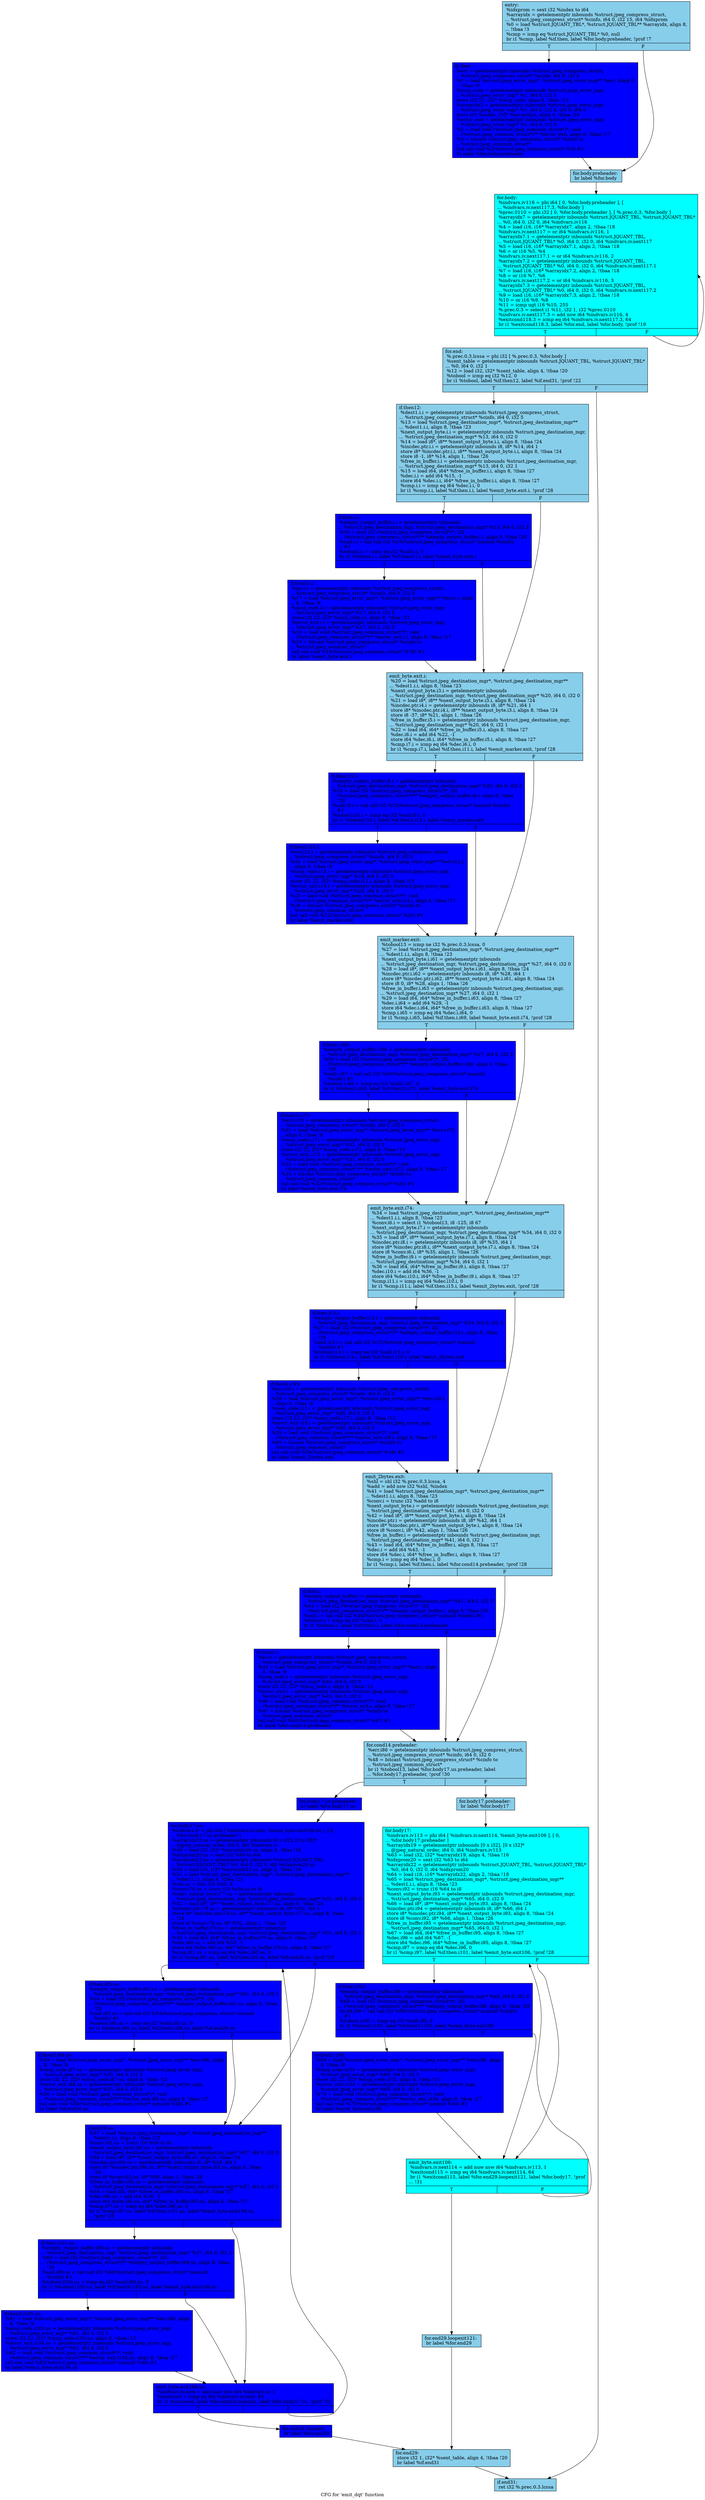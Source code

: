 digraph "CFG for 'emit_dqt' function" {
	label="CFG for 'emit_dqt' function";

	Node0x5ae9540 [shape=record, style = filled, fillcolor = skyblue, label="{entry:\l  %idxprom = sext i32 %index to i64\l  %arrayidx = getelementptr inbounds %struct.jpeg_compress_struct,\l... %struct.jpeg_compress_struct* %cinfo, i64 0, i32 15, i64 %idxprom\l  %0 = load %struct.JQUANT_TBL*, %struct.JQUANT_TBL** %arrayidx, align 8,\l... !tbaa !3\l  %cmp = icmp eq %struct.JQUANT_TBL* %0, null\l  br i1 %cmp, label %if.then, label %for.body.preheader, !prof !7\l|{<s0>T|<s1>F}}"];
	Node0x5ae9540:s0 -> Node0x5ae9790;
	Node0x5ae9540:s1 -> Node0x5ae9890;
	Node0x5ae9790 [shape=record, style = filled, fillcolor = blue, label="{if.then:                                          \l  %err = getelementptr inbounds %struct.jpeg_compress_struct,\l... %struct.jpeg_compress_struct* %cinfo, i64 0, i32 0\l  %1 = load %struct.jpeg_error_mgr*, %struct.jpeg_error_mgr** %err, align 8,\l... !tbaa !8\l  %msg_code = getelementptr inbounds %struct.jpeg_error_mgr,\l... %struct.jpeg_error_mgr* %1, i64 0, i32 5\l  store i32 51, i32* %msg_code, align 8, !tbaa !13\l  %arrayidx3 = getelementptr inbounds %struct.jpeg_error_mgr,\l... %struct.jpeg_error_mgr* %1, i64 0, i32 6, i32 0, i64 0\l  store i32 %index, i32* %arrayidx3, align 4, !tbaa !16\l  %error_exit = getelementptr inbounds %struct.jpeg_error_mgr,\l... %struct.jpeg_error_mgr* %1, i64 0, i32 0\l  %2 = load void (%struct.jpeg_common_struct*)*, void\l... (%struct.jpeg_common_struct*)** %error_exit, align 8, !tbaa !17\l  %3 = bitcast %struct.jpeg_compress_struct* %cinfo to\l... %struct.jpeg_common_struct*\l  tail call void %2(%struct.jpeg_common_struct* %3) #1\l  br label %for.body.preheader\l}"];
	Node0x5ae9790 -> Node0x5ae9890;
	Node0x5ae9890 [shape=record, style = filled, fillcolor = skyblue, label="{for.body.preheader:                               \l  br label %for.body\l}"];
	Node0x5ae9890 -> Node0x5aea370;
	Node0x5aea370 [shape=record, style = filled, fillcolor = cyan, label="{for.body:                                         \l  %indvars.iv116 = phi i64 [ 0, %for.body.preheader ], [\l... %indvars.iv.next117.3, %for.body ]\l  %prec.0110 = phi i32 [ 0, %for.body.preheader ], [ %.prec.0.3, %for.body ]\l  %arrayidx7 = getelementptr inbounds %struct.JQUANT_TBL, %struct.JQUANT_TBL*\l... %0, i64 0, i32 0, i64 %indvars.iv116\l  %4 = load i16, i16* %arrayidx7, align 2, !tbaa !18\l  %indvars.iv.next117 = or i64 %indvars.iv116, 1\l  %arrayidx7.1 = getelementptr inbounds %struct.JQUANT_TBL,\l... %struct.JQUANT_TBL* %0, i64 0, i32 0, i64 %indvars.iv.next117\l  %5 = load i16, i16* %arrayidx7.1, align 2, !tbaa !18\l  %6 = or i16 %5, %4\l  %indvars.iv.next117.1 = or i64 %indvars.iv116, 2\l  %arrayidx7.2 = getelementptr inbounds %struct.JQUANT_TBL,\l... %struct.JQUANT_TBL* %0, i64 0, i32 0, i64 %indvars.iv.next117.1\l  %7 = load i16, i16* %arrayidx7.2, align 2, !tbaa !18\l  %8 = or i16 %7, %6\l  %indvars.iv.next117.2 = or i64 %indvars.iv116, 3\l  %arrayidx7.3 = getelementptr inbounds %struct.JQUANT_TBL,\l... %struct.JQUANT_TBL* %0, i64 0, i32 0, i64 %indvars.iv.next117.2\l  %9 = load i16, i16* %arrayidx7.3, align 2, !tbaa !18\l  %10 = or i16 %9, %8\l  %11 = icmp ugt i16 %10, 255\l  %.prec.0.3 = select i1 %11, i32 1, i32 %prec.0110\l  %indvars.iv.next117.3 = add nsw i64 %indvars.iv116, 4\l  %exitcond118.3 = icmp eq i64 %indvars.iv.next117.3, 64\l  br i1 %exitcond118.3, label %for.end, label %for.body, !prof !19\l|{<s0>T|<s1>F}}"];
	Node0x5aea370:s0 -> Node0x5aeaa50;
	Node0x5aea370:s1 -> Node0x5aea370;
	Node0x5aeaa50 [shape=record, style = filled, fillcolor = skyblue, label="{for.end:                                          \l  %.prec.0.3.lcssa = phi i32 [ %.prec.0.3, %for.body ]\l  %sent_table = getelementptr inbounds %struct.JQUANT_TBL, %struct.JQUANT_TBL*\l... %0, i64 0, i32 1\l  %12 = load i32, i32* %sent_table, align 4, !tbaa !20\l  %tobool = icmp eq i32 %12, 0\l  br i1 %tobool, label %if.then12, label %if.end31, !prof !22\l|{<s0>T|<s1>F}}"];
	Node0x5aeaa50:s0 -> Node0x5aec140;
	Node0x5aeaa50:s1 -> Node0x5aec220;
	Node0x5aec140 [shape=record, style = filled, fillcolor = skyblue, label="{if.then12:                                        \l  %dest1.i.i = getelementptr inbounds %struct.jpeg_compress_struct,\l... %struct.jpeg_compress_struct* %cinfo, i64 0, i32 5\l  %13 = load %struct.jpeg_destination_mgr*, %struct.jpeg_destination_mgr**\l... %dest1.i.i, align 8, !tbaa !23\l  %next_output_byte.i.i = getelementptr inbounds %struct.jpeg_destination_mgr,\l... %struct.jpeg_destination_mgr* %13, i64 0, i32 0\l  %14 = load i8*, i8** %next_output_byte.i.i, align 8, !tbaa !24\l  %incdec.ptr.i.i = getelementptr inbounds i8, i8* %14, i64 1\l  store i8* %incdec.ptr.i.i, i8** %next_output_byte.i.i, align 8, !tbaa !24\l  store i8 -1, i8* %14, align 1, !tbaa !26\l  %free_in_buffer.i.i = getelementptr inbounds %struct.jpeg_destination_mgr,\l... %struct.jpeg_destination_mgr* %13, i64 0, i32 1\l  %15 = load i64, i64* %free_in_buffer.i.i, align 8, !tbaa !27\l  %dec.i.i = add i64 %15, -1\l  store i64 %dec.i.i, i64* %free_in_buffer.i.i, align 8, !tbaa !27\l  %cmp.i.i = icmp eq i64 %dec.i.i, 0\l  br i1 %cmp.i.i, label %if.then.i.i, label %emit_byte.exit.i, !prof !28\l|{<s0>T|<s1>F}}"];
	Node0x5aec140:s0 -> Node0x5aecbd0;
	Node0x5aec140:s1 -> Node0x5aeccb0;
	Node0x5aecbd0 [shape=record, style = filled, fillcolor = blue, label="{if.then.i.i:                                      \l  %empty_output_buffer.i.i = getelementptr inbounds\l... %struct.jpeg_destination_mgr, %struct.jpeg_destination_mgr* %13, i64 0, i32 3\l  %16 = load i32 (%struct.jpeg_compress_struct*)*, i32\l... (%struct.jpeg_compress_struct*)** %empty_output_buffer.i.i, align 8, !tbaa !29\l  %call.i.i = tail call i32 %16(%struct.jpeg_compress_struct* nonnull %cinfo)\l... #1\l  %tobool.i.i = icmp eq i32 %call.i.i, 0\l  br i1 %tobool.i.i, label %if.then3.i.i, label %emit_byte.exit.i\l|{<s0>T|<s1>F}}"];
	Node0x5aecbd0:s0 -> Node0x5aed160;
	Node0x5aecbd0:s1 -> Node0x5aeccb0;
	Node0x5aed160 [shape=record, style = filled, fillcolor = blue, label="{if.then3.i.i:                                     \l  %err.i.i = getelementptr inbounds %struct.jpeg_compress_struct,\l... %struct.jpeg_compress_struct* %cinfo, i64 0, i32 0\l  %17 = load %struct.jpeg_error_mgr*, %struct.jpeg_error_mgr** %err.i.i, align\l... 8, !tbaa !8\l  %msg_code.i.i = getelementptr inbounds %struct.jpeg_error_mgr,\l... %struct.jpeg_error_mgr* %17, i64 0, i32 5\l  store i32 22, i32* %msg_code.i.i, align 8, !tbaa !13\l  %error_exit.i.i = getelementptr inbounds %struct.jpeg_error_mgr,\l... %struct.jpeg_error_mgr* %17, i64 0, i32 0\l  %18 = load void (%struct.jpeg_common_struct*)*, void\l... (%struct.jpeg_common_struct*)** %error_exit.i.i, align 8, !tbaa !17\l  %19 = bitcast %struct.jpeg_compress_struct* %cinfo to\l... %struct.jpeg_common_struct*\l  tail call void %18(%struct.jpeg_common_struct* %19) #1\l  br label %emit_byte.exit.i\l}"];
	Node0x5aed160 -> Node0x5aeccb0;
	Node0x5aeccb0 [shape=record, style = filled, fillcolor = skyblue, label="{emit_byte.exit.i:                                 \l  %20 = load %struct.jpeg_destination_mgr*, %struct.jpeg_destination_mgr**\l... %dest1.i.i, align 8, !tbaa !23\l  %next_output_byte.i3.i = getelementptr inbounds\l... %struct.jpeg_destination_mgr, %struct.jpeg_destination_mgr* %20, i64 0, i32 0\l  %21 = load i8*, i8** %next_output_byte.i3.i, align 8, !tbaa !24\l  %incdec.ptr.i4.i = getelementptr inbounds i8, i8* %21, i64 1\l  store i8* %incdec.ptr.i4.i, i8** %next_output_byte.i3.i, align 8, !tbaa !24\l  store i8 -37, i8* %21, align 1, !tbaa !26\l  %free_in_buffer.i5.i = getelementptr inbounds %struct.jpeg_destination_mgr,\l... %struct.jpeg_destination_mgr* %20, i64 0, i32 1\l  %22 = load i64, i64* %free_in_buffer.i5.i, align 8, !tbaa !27\l  %dec.i6.i = add i64 %22, -1\l  store i64 %dec.i6.i, i64* %free_in_buffer.i5.i, align 8, !tbaa !27\l  %cmp.i7.i = icmp eq i64 %dec.i6.i, 0\l  br i1 %cmp.i7.i, label %if.then.i11.i, label %emit_marker.exit, !prof !28\l|{<s0>T|<s1>F}}"];
	Node0x5aeccb0:s0 -> Node0x5aebdb0;
	Node0x5aeccb0:s1 -> Node0x5aee250;
	Node0x5aebdb0 [shape=record, style = filled, fillcolor = blue, label="{if.then.i11.i:                                    \l  %empty_output_buffer.i8.i = getelementptr inbounds\l... %struct.jpeg_destination_mgr, %struct.jpeg_destination_mgr* %20, i64 0, i32 3\l  %23 = load i32 (%struct.jpeg_compress_struct*)*, i32\l... (%struct.jpeg_compress_struct*)** %empty_output_buffer.i8.i, align 8, !tbaa\l... !29\l  %call.i9.i = tail call i32 %23(%struct.jpeg_compress_struct* nonnull %cinfo)\l... #1\l  %tobool.i10.i = icmp eq i32 %call.i9.i, 0\l  br i1 %tobool.i10.i, label %if.then3.i15.i, label %emit_marker.exit\l|{<s0>T|<s1>F}}"];
	Node0x5aebdb0:s0 -> Node0x5aee620;
	Node0x5aebdb0:s1 -> Node0x5aee250;
	Node0x5aee620 [shape=record, style = filled, fillcolor = blue, label="{if.then3.i15.i:                                   \l  %err.i12.i = getelementptr inbounds %struct.jpeg_compress_struct,\l... %struct.jpeg_compress_struct* %cinfo, i64 0, i32 0\l  %24 = load %struct.jpeg_error_mgr*, %struct.jpeg_error_mgr** %err.i12.i,\l... align 8, !tbaa !8\l  %msg_code.i13.i = getelementptr inbounds %struct.jpeg_error_mgr,\l... %struct.jpeg_error_mgr* %24, i64 0, i32 5\l  store i32 22, i32* %msg_code.i13.i, align 8, !tbaa !13\l  %error_exit.i14.i = getelementptr inbounds %struct.jpeg_error_mgr,\l... %struct.jpeg_error_mgr* %24, i64 0, i32 0\l  %25 = load void (%struct.jpeg_common_struct*)*, void\l... (%struct.jpeg_common_struct*)** %error_exit.i14.i, align 8, !tbaa !17\l  %26 = bitcast %struct.jpeg_compress_struct* %cinfo to\l... %struct.jpeg_common_struct*\l  tail call void %25(%struct.jpeg_common_struct* %26) #1\l  br label %emit_marker.exit\l}"];
	Node0x5aee620 -> Node0x5aee250;
	Node0x5aee250 [shape=record, style = filled, fillcolor = skyblue, label="{emit_marker.exit:                                 \l  %tobool13 = icmp ne i32 %.prec.0.3.lcssa, 0\l  %27 = load %struct.jpeg_destination_mgr*, %struct.jpeg_destination_mgr**\l... %dest1.i.i, align 8, !tbaa !23\l  %next_output_byte.i.i61 = getelementptr inbounds\l... %struct.jpeg_destination_mgr, %struct.jpeg_destination_mgr* %27, i64 0, i32 0\l  %28 = load i8*, i8** %next_output_byte.i.i61, align 8, !tbaa !24\l  %incdec.ptr.i.i62 = getelementptr inbounds i8, i8* %28, i64 1\l  store i8* %incdec.ptr.i.i62, i8** %next_output_byte.i.i61, align 8, !tbaa !24\l  store i8 0, i8* %28, align 1, !tbaa !26\l  %free_in_buffer.i.i63 = getelementptr inbounds %struct.jpeg_destination_mgr,\l... %struct.jpeg_destination_mgr* %27, i64 0, i32 1\l  %29 = load i64, i64* %free_in_buffer.i.i63, align 8, !tbaa !27\l  %dec.i.i64 = add i64 %29, -1\l  store i64 %dec.i.i64, i64* %free_in_buffer.i.i63, align 8, !tbaa !27\l  %cmp.i.i65 = icmp eq i64 %dec.i.i64, 0\l  br i1 %cmp.i.i65, label %if.then.i.i69, label %emit_byte.exit.i74, !prof !28\l|{<s0>T|<s1>F}}"];
	Node0x5aee250:s0 -> Node0x5b0b890;
	Node0x5aee250:s1 -> Node0x5b0b9a0;
	Node0x5b0b890 [shape=record, style = filled, fillcolor = blue, label="{if.then.i.i69:                                    \l  %empty_output_buffer.i.i66 = getelementptr inbounds\l... %struct.jpeg_destination_mgr, %struct.jpeg_destination_mgr* %27, i64 0, i32 3\l  %30 = load i32 (%struct.jpeg_compress_struct*)*, i32\l... (%struct.jpeg_compress_struct*)** %empty_output_buffer.i.i66, align 8, !tbaa\l... !29\l  %call.i.i67 = tail call i32 %30(%struct.jpeg_compress_struct* nonnull\l... %cinfo) #1\l  %tobool.i.i68 = icmp eq i32 %call.i.i67, 0\l  br i1 %tobool.i.i68, label %if.then3.i.i73, label %emit_byte.exit.i74\l|{<s0>T|<s1>F}}"];
	Node0x5b0b890:s0 -> Node0x5b0bd70;
	Node0x5b0b890:s1 -> Node0x5b0b9a0;
	Node0x5b0bd70 [shape=record, style = filled, fillcolor = blue, label="{if.then3.i.i73:                                   \l  %err.i.i70 = getelementptr inbounds %struct.jpeg_compress_struct,\l... %struct.jpeg_compress_struct* %cinfo, i64 0, i32 0\l  %31 = load %struct.jpeg_error_mgr*, %struct.jpeg_error_mgr** %err.i.i70,\l... align 8, !tbaa !8\l  %msg_code.i.i71 = getelementptr inbounds %struct.jpeg_error_mgr,\l... %struct.jpeg_error_mgr* %31, i64 0, i32 5\l  store i32 22, i32* %msg_code.i.i71, align 8, !tbaa !13\l  %error_exit.i.i72 = getelementptr inbounds %struct.jpeg_error_mgr,\l... %struct.jpeg_error_mgr* %31, i64 0, i32 0\l  %32 = load void (%struct.jpeg_common_struct*)*, void\l... (%struct.jpeg_common_struct*)** %error_exit.i.i72, align 8, !tbaa !17\l  %33 = bitcast %struct.jpeg_compress_struct* %cinfo to\l... %struct.jpeg_common_struct*\l  tail call void %32(%struct.jpeg_common_struct* %33) #1\l  br label %emit_byte.exit.i74\l}"];
	Node0x5b0bd70 -> Node0x5b0b9a0;
	Node0x5b0b9a0 [shape=record, style = filled, fillcolor = skyblue, label="{emit_byte.exit.i74:                               \l  %34 = load %struct.jpeg_destination_mgr*, %struct.jpeg_destination_mgr**\l... %dest1.i.i, align 8, !tbaa !23\l  %conv.i6.i = select i1 %tobool13, i8 -125, i8 67\l  %next_output_byte.i7.i = getelementptr inbounds\l... %struct.jpeg_destination_mgr, %struct.jpeg_destination_mgr* %34, i64 0, i32 0\l  %35 = load i8*, i8** %next_output_byte.i7.i, align 8, !tbaa !24\l  %incdec.ptr.i8.i = getelementptr inbounds i8, i8* %35, i64 1\l  store i8* %incdec.ptr.i8.i, i8** %next_output_byte.i7.i, align 8, !tbaa !24\l  store i8 %conv.i6.i, i8* %35, align 1, !tbaa !26\l  %free_in_buffer.i9.i = getelementptr inbounds %struct.jpeg_destination_mgr,\l... %struct.jpeg_destination_mgr* %34, i64 0, i32 1\l  %36 = load i64, i64* %free_in_buffer.i9.i, align 8, !tbaa !27\l  %dec.i10.i = add i64 %36, -1\l  store i64 %dec.i10.i, i64* %free_in_buffer.i9.i, align 8, !tbaa !27\l  %cmp.i11.i = icmp eq i64 %dec.i10.i, 0\l  br i1 %cmp.i11.i, label %if.then.i15.i, label %emit_2bytes.exit, !prof !28\l|{<s0>T|<s1>F}}"];
	Node0x5b0b9a0:s0 -> Node0x5af0770;
	Node0x5b0b9a0:s1 -> Node0x5af0880;
	Node0x5af0770 [shape=record, style = filled, fillcolor = blue, label="{if.then.i15.i:                                    \l  %empty_output_buffer.i12.i = getelementptr inbounds\l... %struct.jpeg_destination_mgr, %struct.jpeg_destination_mgr* %34, i64 0, i32 3\l  %37 = load i32 (%struct.jpeg_compress_struct*)*, i32\l... (%struct.jpeg_compress_struct*)** %empty_output_buffer.i12.i, align 8, !tbaa\l... !29\l  %call.i13.i = tail call i32 %37(%struct.jpeg_compress_struct* nonnull\l... %cinfo) #1\l  %tobool.i14.i = icmp eq i32 %call.i13.i, 0\l  br i1 %tobool.i14.i, label %if.then3.i19.i, label %emit_2bytes.exit\l|{<s0>T|<s1>F}}"];
	Node0x5af0770:s0 -> Node0x5af0c30;
	Node0x5af0770:s1 -> Node0x5af0880;
	Node0x5af0c30 [shape=record, style = filled, fillcolor = blue, label="{if.then3.i19.i:                                   \l  %err.i16.i = getelementptr inbounds %struct.jpeg_compress_struct,\l... %struct.jpeg_compress_struct* %cinfo, i64 0, i32 0\l  %38 = load %struct.jpeg_error_mgr*, %struct.jpeg_error_mgr** %err.i16.i,\l... align 8, !tbaa !8\l  %msg_code.i17.i = getelementptr inbounds %struct.jpeg_error_mgr,\l... %struct.jpeg_error_mgr* %38, i64 0, i32 5\l  store i32 22, i32* %msg_code.i17.i, align 8, !tbaa !13\l  %error_exit.i18.i = getelementptr inbounds %struct.jpeg_error_mgr,\l... %struct.jpeg_error_mgr* %38, i64 0, i32 0\l  %39 = load void (%struct.jpeg_common_struct*)*, void\l... (%struct.jpeg_common_struct*)** %error_exit.i18.i, align 8, !tbaa !17\l  %40 = bitcast %struct.jpeg_compress_struct* %cinfo to\l... %struct.jpeg_common_struct*\l  tail call void %39(%struct.jpeg_common_struct* %40) #1\l  br label %emit_2bytes.exit\l}"];
	Node0x5af0c30 -> Node0x5af0880;
	Node0x5af0880 [shape=record, style = filled, fillcolor = skyblue, label="{emit_2bytes.exit:                                 \l  %shl = shl i32 %.prec.0.3.lcssa, 4\l  %add = add nsw i32 %shl, %index\l  %41 = load %struct.jpeg_destination_mgr*, %struct.jpeg_destination_mgr**\l... %dest1.i.i, align 8, !tbaa !23\l  %conv.i = trunc i32 %add to i8\l  %next_output_byte.i = getelementptr inbounds %struct.jpeg_destination_mgr,\l... %struct.jpeg_destination_mgr* %41, i64 0, i32 0\l  %42 = load i8*, i8** %next_output_byte.i, align 8, !tbaa !24\l  %incdec.ptr.i = getelementptr inbounds i8, i8* %42, i64 1\l  store i8* %incdec.ptr.i, i8** %next_output_byte.i, align 8, !tbaa !24\l  store i8 %conv.i, i8* %42, align 1, !tbaa !26\l  %free_in_buffer.i = getelementptr inbounds %struct.jpeg_destination_mgr,\l... %struct.jpeg_destination_mgr* %41, i64 0, i32 1\l  %43 = load i64, i64* %free_in_buffer.i, align 8, !tbaa !27\l  %dec.i = add i64 %43, -1\l  store i64 %dec.i, i64* %free_in_buffer.i, align 8, !tbaa !27\l  %cmp.i = icmp eq i64 %dec.i, 0\l  br i1 %cmp.i, label %if.then.i, label %for.cond14.preheader, !prof !28\l|{<s0>T|<s1>F}}"];
	Node0x5af0880:s0 -> Node0x5aedd20;
	Node0x5af0880:s1 -> Node0x5aede00;
	Node0x5aedd20 [shape=record, style = filled, fillcolor = blue, label="{if.then.i:                                        \l  %empty_output_buffer.i = getelementptr inbounds\l... %struct.jpeg_destination_mgr, %struct.jpeg_destination_mgr* %41, i64 0, i32 3\l  %44 = load i32 (%struct.jpeg_compress_struct*)*, i32\l... (%struct.jpeg_compress_struct*)** %empty_output_buffer.i, align 8, !tbaa !29\l  %call.i = tail call i32 %44(%struct.jpeg_compress_struct* nonnull %cinfo) #1\l  %tobool.i = icmp eq i32 %call.i, 0\l  br i1 %tobool.i, label %if.then3.i, label %for.cond14.preheader\l|{<s0>T|<s1>F}}"];
	Node0x5aedd20:s0 -> Node0x5aee1d0;
	Node0x5aedd20:s1 -> Node0x5aede00;
	Node0x5aee1d0 [shape=record, style = filled, fillcolor = blue, label="{if.then3.i:                                       \l  %err.i = getelementptr inbounds %struct.jpeg_compress_struct,\l... %struct.jpeg_compress_struct* %cinfo, i64 0, i32 0\l  %45 = load %struct.jpeg_error_mgr*, %struct.jpeg_error_mgr** %err.i, align\l... 8, !tbaa !8\l  %msg_code.i = getelementptr inbounds %struct.jpeg_error_mgr,\l... %struct.jpeg_error_mgr* %45, i64 0, i32 5\l  store i32 22, i32* %msg_code.i, align 8, !tbaa !13\l  %error_exit.i = getelementptr inbounds %struct.jpeg_error_mgr,\l... %struct.jpeg_error_mgr* %45, i64 0, i32 0\l  %46 = load void (%struct.jpeg_common_struct*)*, void\l... (%struct.jpeg_common_struct*)** %error_exit.i, align 8, !tbaa !17\l  %47 = bitcast %struct.jpeg_compress_struct* %cinfo to\l... %struct.jpeg_common_struct*\l  tail call void %46(%struct.jpeg_common_struct* %47) #1\l  br label %for.cond14.preheader\l}"];
	Node0x5aee1d0 -> Node0x5aede00;
	Node0x5aede00 [shape=record, style = filled, fillcolor = skyblue, label="{for.cond14.preheader:                             \l  %err.i86 = getelementptr inbounds %struct.jpeg_compress_struct,\l... %struct.jpeg_compress_struct* %cinfo, i64 0, i32 0\l  %48 = bitcast %struct.jpeg_compress_struct* %cinfo to\l... %struct.jpeg_common_struct*\l  br i1 %tobool13, label %for.body17.us.preheader, label\l... %for.body17.preheader, !prof !30\l|{<s0>T|<s1>F}}"];
	Node0x5aede00:s0 -> Node0x5b2c5f0;
	Node0x5aede00:s1 -> Node0x5b2c6d0;
	Node0x5b2c6d0 [shape=record, style = filled, fillcolor = skyblue, label="{for.body17.preheader:                             \l  br label %for.body17\l}"];
	Node0x5b2c6d0 -> Node0x5b2c990;
	Node0x5b2c5f0 [shape=record, style = filled, fillcolor = blue, label="{for.body17.us.preheader:                          \l  br label %for.body17.us\l}"];
	Node0x5b2c5f0 -> Node0x5b2ca40;
	Node0x5b2ca40 [shape=record, style = filled, fillcolor = blue, label="{for.body17.us:                                    \l  %indvars.iv = phi i64 [ %indvars.iv.next, %emit_byte.exit106.us ], [ 0,\l... %for.body17.us.preheader ]\l  %arrayidx19.us = getelementptr inbounds [0 x i32], [0 x i32]*\l... @jpeg_natural_order, i64 0, i64 %indvars.iv\l  %49 = load i32, i32* %arrayidx19.us, align 4, !tbaa !16\l  %idxprom20.us = sext i32 %49 to i64\l  %arrayidx22.us = getelementptr inbounds %struct.JQUANT_TBL,\l... %struct.JQUANT_TBL* %0, i64 0, i32 0, i64 %idxprom20.us\l  %50 = load i16, i16* %arrayidx22.us, align 2, !tbaa !18\l  %51 = load %struct.jpeg_destination_mgr*, %struct.jpeg_destination_mgr**\l... %dest1.i.i, align 8, !tbaa !23\l  %shr.us = lshr i16 %50, 8\l  %conv.i76.us = trunc i16 %shr.us to i8\l  %next_output_byte.i77.us = getelementptr inbounds\l... %struct.jpeg_destination_mgr, %struct.jpeg_destination_mgr* %51, i64 0, i32 0\l  %52 = load i8*, i8** %next_output_byte.i77.us, align 8, !tbaa !24\l  %incdec.ptr.i78.us = getelementptr inbounds i8, i8* %52, i64 1\l  store i8* %incdec.ptr.i78.us, i8** %next_output_byte.i77.us, align 8, !tbaa\l... !24\l  store i8 %conv.i76.us, i8* %52, align 1, !tbaa !26\l  %free_in_buffer.i79.us = getelementptr inbounds\l... %struct.jpeg_destination_mgr, %struct.jpeg_destination_mgr* %51, i64 0, i32 1\l  %53 = load i64, i64* %free_in_buffer.i79.us, align 8, !tbaa !27\l  %dec.i80.us = add i64 %53, -1\l  store i64 %dec.i80.us, i64* %free_in_buffer.i79.us, align 8, !tbaa !27\l  %cmp.i81.us = icmp eq i64 %dec.i80.us, 0\l  br i1 %cmp.i81.us, label %if.then.i85.us, label %if.end26.us, !prof !28\l|{<s0>T|<s1>F}}"];
	Node0x5b2ca40:s0 -> Node0x5b2dde0;
	Node0x5b2ca40:s1 -> Node0x5b2dec0;
	Node0x5b2dde0 [shape=record, style = filled, fillcolor = blue, label="{if.then.i85.us:                                   \l  %empty_output_buffer.i82.us = getelementptr inbounds\l... %struct.jpeg_destination_mgr, %struct.jpeg_destination_mgr* %51, i64 0, i32 3\l  %54 = load i32 (%struct.jpeg_compress_struct*)*, i32\l... (%struct.jpeg_compress_struct*)** %empty_output_buffer.i82.us, align 8, !tbaa\l... !29\l  %call.i83.us = tail call i32 %54(%struct.jpeg_compress_struct* nonnull\l... %cinfo) #1\l  %tobool.i84.us = icmp eq i32 %call.i83.us, 0\l  br i1 %tobool.i84.us, label %if.then3.i89.us, label %if.end26.us\l|{<s0>T|<s1>F}}"];
	Node0x5b2dde0:s0 -> Node0x5b2e310;
	Node0x5b2dde0:s1 -> Node0x5b2dec0;
	Node0x5b2e310 [shape=record, style = filled, fillcolor = blue, label="{if.then3.i89.us:                                  \l  %55 = load %struct.jpeg_error_mgr*, %struct.jpeg_error_mgr** %err.i86, align\l... 8, !tbaa !8\l  %msg_code.i87.us = getelementptr inbounds %struct.jpeg_error_mgr,\l... %struct.jpeg_error_mgr* %55, i64 0, i32 5\l  store i32 22, i32* %msg_code.i87.us, align 8, !tbaa !13\l  %error_exit.i88.us = getelementptr inbounds %struct.jpeg_error_mgr,\l... %struct.jpeg_error_mgr* %55, i64 0, i32 0\l  %56 = load void (%struct.jpeg_common_struct*)*, void\l... (%struct.jpeg_common_struct*)** %error_exit.i88.us, align 8, !tbaa !17\l  tail call void %56(%struct.jpeg_common_struct* nonnull %48) #1\l  br label %if.end26.us\l}"];
	Node0x5b2e310 -> Node0x5b2dec0;
	Node0x5b2dec0 [shape=record, style = filled, fillcolor = blue, label="{if.end26.us:                                      \l  %57 = load %struct.jpeg_destination_mgr*, %struct.jpeg_destination_mgr**\l... %dest1.i.i, align 8, !tbaa !23\l  %conv.i92.us = trunc i16 %50 to i8\l  %next_output_byte.i93.us = getelementptr inbounds\l... %struct.jpeg_destination_mgr, %struct.jpeg_destination_mgr* %57, i64 0, i32 0\l  %58 = load i8*, i8** %next_output_byte.i93.us, align 8, !tbaa !24\l  %incdec.ptr.i94.us = getelementptr inbounds i8, i8* %58, i64 1\l  store i8* %incdec.ptr.i94.us, i8** %next_output_byte.i93.us, align 8, !tbaa\l... !24\l  store i8 %conv.i92.us, i8* %58, align 1, !tbaa !26\l  %free_in_buffer.i95.us = getelementptr inbounds\l... %struct.jpeg_destination_mgr, %struct.jpeg_destination_mgr* %57, i64 0, i32 1\l  %59 = load i64, i64* %free_in_buffer.i95.us, align 8, !tbaa !27\l  %dec.i96.us = add i64 %59, -1\l  store i64 %dec.i96.us, i64* %free_in_buffer.i95.us, align 8, !tbaa !27\l  %cmp.i97.us = icmp eq i64 %dec.i96.us, 0\l  br i1 %cmp.i97.us, label %if.then.i101.us, label %emit_byte.exit106.us,\l... !prof !28\l|{<s0>T|<s1>F}}"];
	Node0x5b2dec0:s0 -> Node0x5b2eef0;
	Node0x5b2dec0:s1 -> Node0x5b2cb90;
	Node0x5b2eef0 [shape=record, style = filled, fillcolor = blue, label="{if.then.i101.us:                                  \l  %empty_output_buffer.i98.us = getelementptr inbounds\l... %struct.jpeg_destination_mgr, %struct.jpeg_destination_mgr* %57, i64 0, i32 3\l  %60 = load i32 (%struct.jpeg_compress_struct*)*, i32\l... (%struct.jpeg_compress_struct*)** %empty_output_buffer.i98.us, align 8, !tbaa\l... !29\l  %call.i99.us = tail call i32 %60(%struct.jpeg_compress_struct* nonnull\l... %cinfo) #1\l  %tobool.i100.us = icmp eq i32 %call.i99.us, 0\l  br i1 %tobool.i100.us, label %if.then3.i105.us, label %emit_byte.exit106.us\l|{<s0>T|<s1>F}}"];
	Node0x5b2eef0:s0 -> Node0x5b2f350;
	Node0x5b2eef0:s1 -> Node0x5b2cb90;
	Node0x5b2f350 [shape=record, style = filled, fillcolor = blue, label="{if.then3.i105.us:                                 \l  %61 = load %struct.jpeg_error_mgr*, %struct.jpeg_error_mgr** %err.i86, align\l... 8, !tbaa !8\l  %msg_code.i103.us = getelementptr inbounds %struct.jpeg_error_mgr,\l... %struct.jpeg_error_mgr* %61, i64 0, i32 5\l  store i32 22, i32* %msg_code.i103.us, align 8, !tbaa !13\l  %error_exit.i104.us = getelementptr inbounds %struct.jpeg_error_mgr,\l... %struct.jpeg_error_mgr* %61, i64 0, i32 0\l  %62 = load void (%struct.jpeg_common_struct*)*, void\l... (%struct.jpeg_common_struct*)** %error_exit.i104.us, align 8, !tbaa !17\l  tail call void %62(%struct.jpeg_common_struct* nonnull %48) #1\l  br label %emit_byte.exit106.us\l}"];
	Node0x5b2f350 -> Node0x5b2cb90;
	Node0x5b2cb90 [shape=record, style = filled, fillcolor = blue, label="{emit_byte.exit106.us:                             \l  %indvars.iv.next = add nuw nsw i64 %indvars.iv, 1\l  %exitcond = icmp eq i64 %indvars.iv.next, 64\l  br i1 %exitcond, label %for.end29.loopexit, label %for.body17.us, !prof !31\l|{<s0>T|<s1>F}}"];
	Node0x5b2cb90:s0 -> Node0x5b2f9d0;
	Node0x5b2cb90:s1 -> Node0x5b2ca40;
	Node0x5b2c990 [shape=record, style = filled, fillcolor = cyan, label="{for.body17:                                       \l  %indvars.iv113 = phi i64 [ %indvars.iv.next114, %emit_byte.exit106 ], [ 0,\l... %for.body17.preheader ]\l  %arrayidx19 = getelementptr inbounds [0 x i32], [0 x i32]*\l... @jpeg_natural_order, i64 0, i64 %indvars.iv113\l  %63 = load i32, i32* %arrayidx19, align 4, !tbaa !16\l  %idxprom20 = sext i32 %63 to i64\l  %arrayidx22 = getelementptr inbounds %struct.JQUANT_TBL, %struct.JQUANT_TBL*\l... %0, i64 0, i32 0, i64 %idxprom20\l  %64 = load i16, i16* %arrayidx22, align 2, !tbaa !18\l  %65 = load %struct.jpeg_destination_mgr*, %struct.jpeg_destination_mgr**\l... %dest1.i.i, align 8, !tbaa !23\l  %conv.i92 = trunc i16 %64 to i8\l  %next_output_byte.i93 = getelementptr inbounds %struct.jpeg_destination_mgr,\l... %struct.jpeg_destination_mgr* %65, i64 0, i32 0\l  %66 = load i8*, i8** %next_output_byte.i93, align 8, !tbaa !24\l  %incdec.ptr.i94 = getelementptr inbounds i8, i8* %66, i64 1\l  store i8* %incdec.ptr.i94, i8** %next_output_byte.i93, align 8, !tbaa !24\l  store i8 %conv.i92, i8* %66, align 1, !tbaa !26\l  %free_in_buffer.i95 = getelementptr inbounds %struct.jpeg_destination_mgr,\l... %struct.jpeg_destination_mgr* %65, i64 0, i32 1\l  %67 = load i64, i64* %free_in_buffer.i95, align 8, !tbaa !27\l  %dec.i96 = add i64 %67, -1\l  store i64 %dec.i96, i64* %free_in_buffer.i95, align 8, !tbaa !27\l  %cmp.i97 = icmp eq i64 %dec.i96, 0\l  br i1 %cmp.i97, label %if.then.i101, label %emit_byte.exit106, !prof !28\l|{<s0>T|<s1>F}}"];
	Node0x5b2c990:s0 -> Node0x5b309a0;
	Node0x5b2c990:s1 -> Node0x5b2fc10;
	Node0x5b309a0 [shape=record, style = filled, fillcolor = blue, label="{if.then.i101:                                     \l  %empty_output_buffer.i98 = getelementptr inbounds\l... %struct.jpeg_destination_mgr, %struct.jpeg_destination_mgr* %65, i64 0, i32 3\l  %68 = load i32 (%struct.jpeg_compress_struct*)*, i32\l... (%struct.jpeg_compress_struct*)** %empty_output_buffer.i98, align 8, !tbaa !29\l  %call.i99 = tail call i32 %68(%struct.jpeg_compress_struct* nonnull %cinfo)\l... #1\l  %tobool.i100 = icmp eq i32 %call.i99, 0\l  br i1 %tobool.i100, label %if.then3.i105, label %emit_byte.exit106\l|{<s0>T|<s1>F}}"];
	Node0x5b309a0:s0 -> Node0x5b30db0;
	Node0x5b309a0:s1 -> Node0x5b2fc10;
	Node0x5b30db0 [shape=record, style = filled, fillcolor = blue, label="{if.then3.i105:                                    \l  %69 = load %struct.jpeg_error_mgr*, %struct.jpeg_error_mgr** %err.i86, align\l... 8, !tbaa !8\l  %msg_code.i103 = getelementptr inbounds %struct.jpeg_error_mgr,\l... %struct.jpeg_error_mgr* %69, i64 0, i32 5\l  store i32 22, i32* %msg_code.i103, align 8, !tbaa !13\l  %error_exit.i104 = getelementptr inbounds %struct.jpeg_error_mgr,\l... %struct.jpeg_error_mgr* %69, i64 0, i32 0\l  %70 = load void (%struct.jpeg_common_struct*)*, void\l... (%struct.jpeg_common_struct*)** %error_exit.i104, align 8, !tbaa !17\l  tail call void %70(%struct.jpeg_common_struct* nonnull %48) #1\l  br label %emit_byte.exit106\l}"];
	Node0x5b30db0 -> Node0x5b2fc10;
	Node0x5b2fc10 [shape=record, style = filled, fillcolor = cyan, label="{emit_byte.exit106:                                \l  %indvars.iv.next114 = add nuw nsw i64 %indvars.iv113, 1\l  %exitcond115 = icmp eq i64 %indvars.iv.next114, 64\l  br i1 %exitcond115, label %for.end29.loopexit121, label %for.body17, !prof\l... !31\l|{<s0>T|<s1>F}}"];
	Node0x5b2fc10:s0 -> Node0x5b31490;
	Node0x5b2fc10:s1 -> Node0x5b2c990;
	Node0x5b2f9d0 [shape=record, style = filled, fillcolor = blue, label="{for.end29.loopexit:                               \l  br label %for.end29\l}"];
	Node0x5b2f9d0 -> Node0x5b2cc10;
	Node0x5b31490 [shape=record, style = filled, fillcolor = skyblue, label="{for.end29.loopexit121:                            \l  br label %for.end29\l}"];
	Node0x5b31490 -> Node0x5b2cc10;
	Node0x5b2cc10 [shape=record, style = filled, fillcolor = skyblue, label="{for.end29:                                        \l  store i32 1, i32* %sent_table, align 4, !tbaa !20\l  br label %if.end31\l}"];
	Node0x5b2cc10 -> Node0x5aec220;
	Node0x5aec220 [shape=record, style = filled, fillcolor = skyblue, label="{if.end31:                                         \l  ret i32 %.prec.0.3.lcssa\l}"];
}
